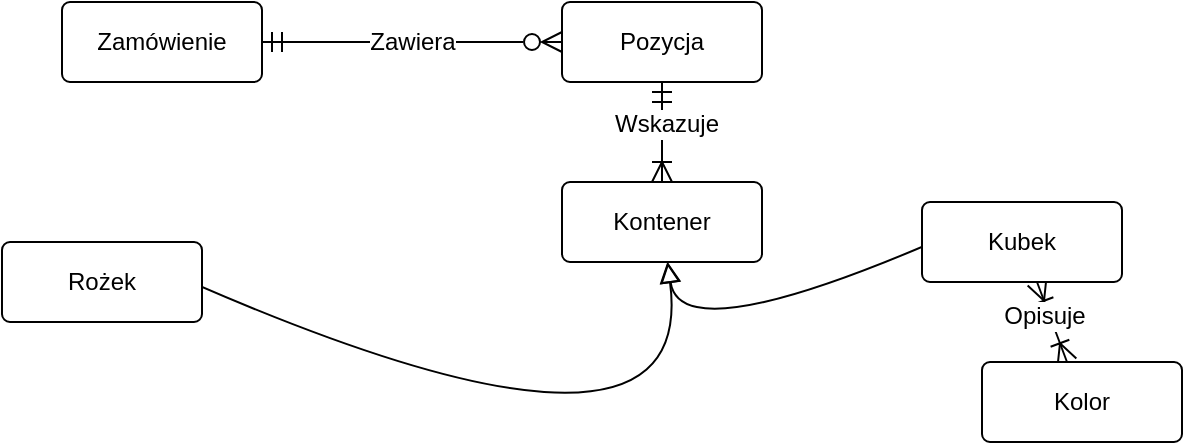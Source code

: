 <mxfile version="24.2.3" type="github">
  <diagram name="Strona-1" id="ygBUvrTi3dbgerGrj1ff">
    <mxGraphModel dx="1050" dy="639" grid="1" gridSize="10" guides="1" tooltips="1" connect="1" arrows="1" fold="1" page="1" pageScale="1" pageWidth="827" pageHeight="1169" math="0" shadow="0">
      <root>
        <mxCell id="0" />
        <mxCell id="1" parent="0" />
        <mxCell id="FjufyM6I4lk7l89lF6QR-11" style="edgeStyle=none;curved=1;rounded=0;orthogonalLoop=1;jettySize=auto;html=1;entryX=0.5;entryY=0;entryDx=0;entryDy=0;fontSize=12;startSize=8;endSize=8;endArrow=ERoneToMany;endFill=0;startArrow=ERmandOne;startFill=0;" edge="1" parent="1" source="FjufyM6I4lk7l89lF6QR-1" target="FjufyM6I4lk7l89lF6QR-3">
          <mxGeometry relative="1" as="geometry" />
        </mxCell>
        <mxCell id="FjufyM6I4lk7l89lF6QR-12" value="Wskazuje" style="edgeLabel;html=1;align=center;verticalAlign=middle;resizable=0;points=[];fontSize=12;" vertex="1" connectable="0" parent="FjufyM6I4lk7l89lF6QR-11">
          <mxGeometry x="-0.173" y="2" relative="1" as="geometry">
            <mxPoint as="offset" />
          </mxGeometry>
        </mxCell>
        <mxCell id="FjufyM6I4lk7l89lF6QR-1" value="Pozycja" style="rounded=1;arcSize=10;whiteSpace=wrap;html=1;align=center;" vertex="1" parent="1">
          <mxGeometry x="430" y="500" width="100" height="40" as="geometry" />
        </mxCell>
        <mxCell id="FjufyM6I4lk7l89lF6QR-9" style="edgeStyle=none;curved=1;rounded=0;orthogonalLoop=1;jettySize=auto;html=1;fontSize=12;startSize=8;endSize=8;endArrow=ERzeroToMany;endFill=0;startArrow=ERmandOne;startFill=0;" edge="1" parent="1" source="FjufyM6I4lk7l89lF6QR-2" target="FjufyM6I4lk7l89lF6QR-1">
          <mxGeometry relative="1" as="geometry" />
        </mxCell>
        <mxCell id="FjufyM6I4lk7l89lF6QR-10" value="Zawiera" style="edgeLabel;html=1;align=center;verticalAlign=middle;resizable=0;points=[];fontSize=12;" vertex="1" connectable="0" parent="FjufyM6I4lk7l89lF6QR-9">
          <mxGeometry x="-0.208" relative="1" as="geometry">
            <mxPoint x="15" as="offset" />
          </mxGeometry>
        </mxCell>
        <mxCell id="FjufyM6I4lk7l89lF6QR-2" value="Zamówienie" style="rounded=1;arcSize=10;whiteSpace=wrap;html=1;align=center;" vertex="1" parent="1">
          <mxGeometry x="180" y="500" width="100" height="40" as="geometry" />
        </mxCell>
        <mxCell id="FjufyM6I4lk7l89lF6QR-13" style="edgeStyle=none;curved=1;rounded=0;orthogonalLoop=1;jettySize=auto;html=1;entryX=0.5;entryY=0;entryDx=0;entryDy=0;fontSize=12;startSize=8;endSize=8;endArrow=none;endFill=0;startArrow=block;startFill=0;" edge="1" parent="1" source="FjufyM6I4lk7l89lF6QR-3" target="FjufyM6I4lk7l89lF6QR-6">
          <mxGeometry relative="1" as="geometry">
            <Array as="points">
              <mxPoint x="500" y="760" />
            </Array>
          </mxGeometry>
        </mxCell>
        <mxCell id="FjufyM6I4lk7l89lF6QR-3" value="Kontener" style="rounded=1;arcSize=10;whiteSpace=wrap;html=1;align=center;" vertex="1" parent="1">
          <mxGeometry x="430" y="590" width="100" height="40" as="geometry" />
        </mxCell>
        <mxCell id="FjufyM6I4lk7l89lF6QR-19" style="edgeStyle=none;curved=1;rounded=0;orthogonalLoop=1;jettySize=auto;html=1;fontSize=12;startSize=8;endSize=8;startArrow=ERoneToMany;startFill=0;endArrow=ERoneToMany;endFill=0;" edge="1" parent="1" source="FjufyM6I4lk7l89lF6QR-4" target="FjufyM6I4lk7l89lF6QR-5">
          <mxGeometry relative="1" as="geometry" />
        </mxCell>
        <mxCell id="FjufyM6I4lk7l89lF6QR-20" value="Opisuje" style="edgeLabel;html=1;align=center;verticalAlign=middle;resizable=0;points=[];fontSize=12;" vertex="1" connectable="0" parent="FjufyM6I4lk7l89lF6QR-19">
          <mxGeometry x="-0.208" y="-3" relative="1" as="geometry">
            <mxPoint as="offset" />
          </mxGeometry>
        </mxCell>
        <mxCell id="FjufyM6I4lk7l89lF6QR-22" style="edgeStyle=none;curved=1;rounded=0;orthogonalLoop=1;jettySize=auto;html=1;fontSize=12;startSize=8;endSize=8;startArrow=none;startFill=0;endArrow=block;endFill=0;exitX=0.5;exitY=0;exitDx=0;exitDy=0;" edge="1" parent="1" source="FjufyM6I4lk7l89lF6QR-4" target="FjufyM6I4lk7l89lF6QR-3">
          <mxGeometry relative="1" as="geometry">
            <Array as="points">
              <mxPoint x="490" y="680" />
            </Array>
          </mxGeometry>
        </mxCell>
        <mxCell id="FjufyM6I4lk7l89lF6QR-4" value="Kubek" style="rounded=1;arcSize=10;whiteSpace=wrap;html=1;align=center;" vertex="1" parent="1">
          <mxGeometry x="610" y="600" width="100" height="40" as="geometry" />
        </mxCell>
        <mxCell id="FjufyM6I4lk7l89lF6QR-5" value="Kolor" style="rounded=1;arcSize=10;whiteSpace=wrap;html=1;align=center;" vertex="1" parent="1">
          <mxGeometry x="640" y="680" width="100" height="40" as="geometry" />
        </mxCell>
        <mxCell id="FjufyM6I4lk7l89lF6QR-6" value="Rożek" style="rounded=1;arcSize=10;whiteSpace=wrap;html=1;align=center;" vertex="1" parent="1">
          <mxGeometry x="150" y="620" width="100" height="40" as="geometry" />
        </mxCell>
      </root>
    </mxGraphModel>
  </diagram>
</mxfile>
